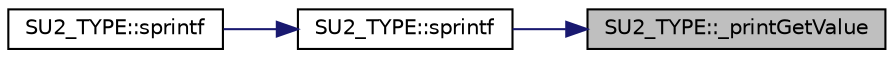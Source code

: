 digraph "SU2_TYPE::_printGetValue"
{
 // LATEX_PDF_SIZE
  edge [fontname="Helvetica",fontsize="10",labelfontname="Helvetica",labelfontsize="10"];
  node [fontname="Helvetica",fontsize="10",shape=record];
  rankdir="RL";
  Node1 [label="SU2_TYPE::_printGetValue",height=0.2,width=0.4,color="black", fillcolor="grey75", style="filled", fontcolor="black",tooltip=" "];
  Node1 -> Node2 [dir="back",color="midnightblue",fontsize="10",style="solid",fontname="Helvetica"];
  Node2 [label="SU2_TYPE::sprintf",height=0.2,width=0.4,color="black", fillcolor="white", style="filled",URL="$namespaceSU2__TYPE.html#a0ea0c8ccda8dc605aea2b12e36efab61",tooltip="Wrapper to sprintf to be able to print active types and AD expressions."];
  Node2 -> Node3 [dir="back",color="midnightblue",fontsize="10",style="solid",fontname="Helvetica"];
  Node3 [label="SU2_TYPE::sprintf",height=0.2,width=0.4,color="black", fillcolor="white", style="filled",URL="$namespaceSU2__TYPE.html#a02ea8bd29f1f0e1cf4bd81da5d84e1d5",tooltip=" "];
}
